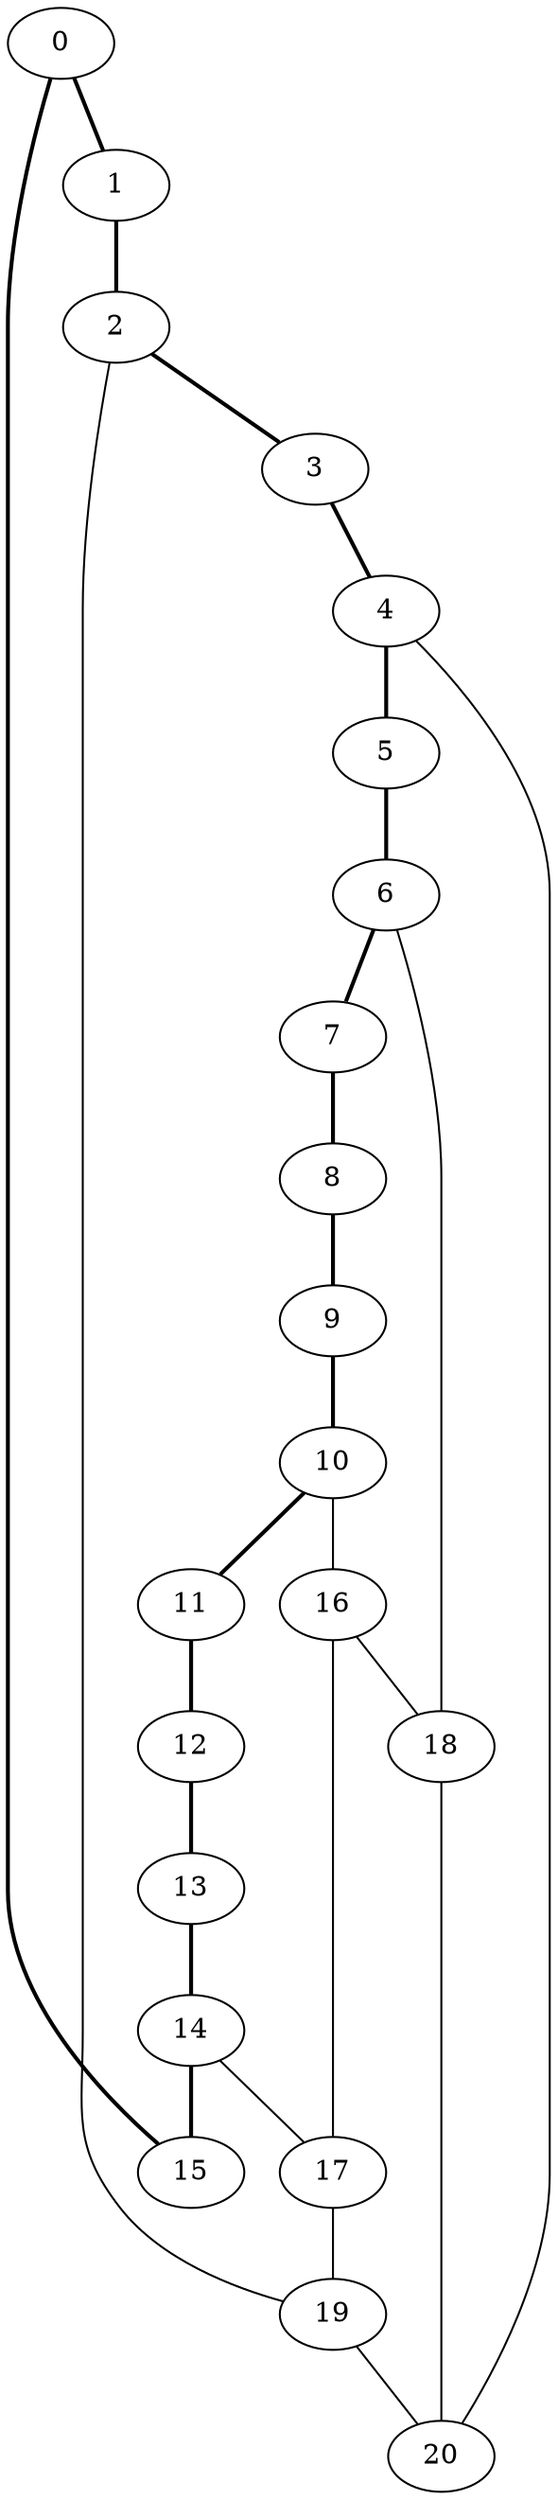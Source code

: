 graph G {
0 [ pos = " 4.58,0.00!" ];
0 -- 1[style=bold];
0 -- 15[style=bold];
1 [ pos = " 4.23,1.75!" ];
1 -- 2[style=bold];
2 [ pos = " 3.24,3.24!" ];
2 -- 3[style=bold];
2 -- 19;
3 [ pos = " 1.75,4.23!" ];
3 -- 4[style=bold];
4 [ pos = " 0.00,4.58!" ];
4 -- 5[style=bold];
4 -- 20;
5 [ pos = " -1.75,4.23!" ];
5 -- 6[style=bold];
6 [ pos = " -3.24,3.24!" ];
6 -- 7[style=bold];
6 -- 18;
7 [ pos = " -4.23,1.75!" ];
7 -- 8[style=bold];
8 [ pos = " -4.58,0.00!" ];
8 -- 9[style=bold];
9 [ pos = " -4.23,-1.75!" ];
9 -- 10[style=bold];
10 [ pos = " -3.24,-3.24!" ];
10 -- 11[style=bold];
10 -- 16;
11 [ pos = " -1.75,-4.23!" ];
11 -- 12[style=bold];
12 [ pos = " 0.00,-4.58!" ];
12 -- 13[style=bold];
13 [ pos = " 1.75,-4.23!" ];
13 -- 14[style=bold];
14 [ pos = " 3.24,-3.24!" ];
14 -- 15[style=bold];
14 -- 17;
15 [ pos = " 4.23,-1.75!" ];
16 -- 17;
16 -- 18;
17 -- 19;
18 -- 20;
19 -- 20;
}
